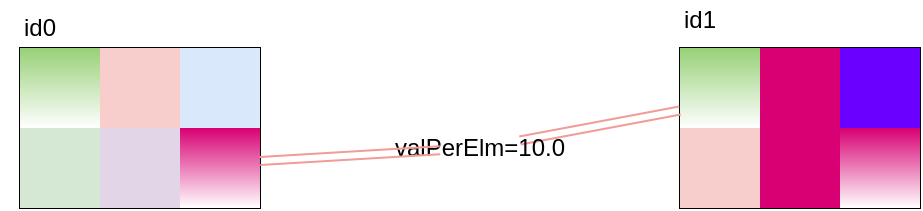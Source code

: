<mxfile version="14.4.2" type="device"><diagram id="dzN43u1hBWLjYu7egHcY" name="Page-1"><mxGraphModel dx="1426" dy="2090" grid="1" gridSize="10" guides="1" tooltips="1" connect="1" arrows="1" fold="1" page="1" pageScale="1" pageWidth="827" pageHeight="1169" math="0" shadow="0"><root><mxCell id="0"/><mxCell id="1" parent="0"/><mxCell id="1M61TeJBCYLidvmGUJ4d-91" value="" style="shape=table;html=1;whiteSpace=wrap;startSize=0;container=1;collapsible=0;childLayout=tableLayout;" parent="1" vertex="1"><mxGeometry x="60" y="-1060" width="120" height="80" as="geometry"/></mxCell><mxCell id="1M61TeJBCYLidvmGUJ4d-92" value="" style="shape=partialRectangle;html=1;whiteSpace=wrap;collapsible=0;dropTarget=0;pointerEvents=0;fillColor=none;top=0;left=0;bottom=0;right=0;points=[[0,0.5],[1,0.5]];portConstraint=eastwest;" parent="1M61TeJBCYLidvmGUJ4d-91" vertex="1"><mxGeometry width="120" height="40" as="geometry"/></mxCell><mxCell id="1M61TeJBCYLidvmGUJ4d-93" value="" style="shape=partialRectangle;html=1;whiteSpace=wrap;connectable=0;overflow=hidden;top=0;left=0;bottom=0;right=0;strokeColor=#d6b656;gradientColor=#ffffff;fillColor=#97D077;" parent="1M61TeJBCYLidvmGUJ4d-92" vertex="1"><mxGeometry width="40" height="40" as="geometry"/></mxCell><mxCell id="1M61TeJBCYLidvmGUJ4d-94" value="" style="shape=partialRectangle;html=1;whiteSpace=wrap;connectable=0;overflow=hidden;fillColor=#f8cecc;top=0;left=0;bottom=0;right=0;strokeColor=#b85450;" parent="1M61TeJBCYLidvmGUJ4d-92" vertex="1"><mxGeometry x="40" width="40" height="40" as="geometry"/></mxCell><mxCell id="1M61TeJBCYLidvmGUJ4d-95" value="" style="shape=partialRectangle;html=1;whiteSpace=wrap;connectable=0;overflow=hidden;fillColor=#dae8fc;top=0;left=0;bottom=0;right=0;strokeColor=#6c8ebf;" parent="1M61TeJBCYLidvmGUJ4d-92" vertex="1"><mxGeometry x="80" width="40" height="40" as="geometry"/></mxCell><mxCell id="1M61TeJBCYLidvmGUJ4d-96" value="" style="shape=partialRectangle;html=1;whiteSpace=wrap;collapsible=0;dropTarget=0;pointerEvents=0;fillColor=none;top=0;left=0;bottom=0;right=0;points=[[0,0.5],[1,0.5]];portConstraint=eastwest;" parent="1M61TeJBCYLidvmGUJ4d-91" vertex="1"><mxGeometry y="40" width="120" height="40" as="geometry"/></mxCell><mxCell id="1M61TeJBCYLidvmGUJ4d-97" value="" style="shape=partialRectangle;html=1;whiteSpace=wrap;connectable=0;overflow=hidden;fillColor=#d5e8d4;top=0;left=0;bottom=0;right=0;strokeColor=#82b366;" parent="1M61TeJBCYLidvmGUJ4d-96" vertex="1"><mxGeometry width="40" height="40" as="geometry"/></mxCell><mxCell id="1M61TeJBCYLidvmGUJ4d-98" value="" style="shape=partialRectangle;html=1;whiteSpace=wrap;connectable=0;overflow=hidden;fillColor=#e1d5e7;top=0;left=0;bottom=0;right=0;strokeColor=#9673a6;" parent="1M61TeJBCYLidvmGUJ4d-96" vertex="1"><mxGeometry x="40" width="40" height="40" as="geometry"/></mxCell><mxCell id="1M61TeJBCYLidvmGUJ4d-99" value="" style="shape=partialRectangle;html=1;whiteSpace=wrap;connectable=0;overflow=hidden;fillColor=#d80073;top=0;left=0;bottom=0;right=0;strokeColor=#A50040;fontColor=#ffffff;gradientColor=#ffffff;" parent="1M61TeJBCYLidvmGUJ4d-96" vertex="1"><mxGeometry x="80" width="40" height="40" as="geometry"/></mxCell><mxCell id="1M61TeJBCYLidvmGUJ4d-238" value="id0" style="text;html=1;strokeColor=none;fillColor=none;align=center;verticalAlign=middle;whiteSpace=wrap;rounded=0;" parent="1" vertex="1"><mxGeometry x="50" y="-1080" width="40" height="20" as="geometry"/></mxCell><mxCell id="h7tAtBvTs8rmDFbUliKe-1" value="" style="shape=table;html=1;whiteSpace=wrap;startSize=0;container=1;collapsible=0;childLayout=tableLayout;" parent="1" vertex="1"><mxGeometry x="390" y="-1060" width="120" height="80" as="geometry"/></mxCell><mxCell id="h7tAtBvTs8rmDFbUliKe-2" value="" style="shape=partialRectangle;html=1;whiteSpace=wrap;collapsible=0;dropTarget=0;pointerEvents=0;fillColor=none;top=0;left=0;bottom=0;right=0;points=[[0,0.5],[1,0.5]];portConstraint=eastwest;" parent="h7tAtBvTs8rmDFbUliKe-1" vertex="1"><mxGeometry width="120" height="40" as="geometry"/></mxCell><mxCell id="h7tAtBvTs8rmDFbUliKe-3" value="" style="shape=partialRectangle;html=1;whiteSpace=wrap;connectable=0;overflow=hidden;top=0;left=0;bottom=0;right=0;strokeColor=#d6b656;gradientColor=#ffffff;fillColor=#97D077;" parent="h7tAtBvTs8rmDFbUliKe-2" vertex="1"><mxGeometry width="40" height="40" as="geometry"/></mxCell><mxCell id="h7tAtBvTs8rmDFbUliKe-4" value="" style="shape=partialRectangle;html=1;whiteSpace=wrap;connectable=0;overflow=hidden;fillColor=#d80073;top=0;left=0;bottom=0;right=0;strokeColor=#A50040;fontColor=#ffffff;" parent="h7tAtBvTs8rmDFbUliKe-2" vertex="1"><mxGeometry x="40" width="40" height="40" as="geometry"/></mxCell><mxCell id="h7tAtBvTs8rmDFbUliKe-5" value="" style="shape=partialRectangle;html=1;whiteSpace=wrap;connectable=0;overflow=hidden;fillColor=#6a00ff;top=0;left=0;bottom=0;right=0;strokeColor=#3700CC;fontColor=#ffffff;" parent="h7tAtBvTs8rmDFbUliKe-2" vertex="1"><mxGeometry x="80" width="40" height="40" as="geometry"/></mxCell><mxCell id="h7tAtBvTs8rmDFbUliKe-6" value="" style="shape=partialRectangle;html=1;whiteSpace=wrap;collapsible=0;dropTarget=0;pointerEvents=0;fillColor=none;top=0;left=0;bottom=0;right=0;points=[[0,0.5],[1,0.5]];portConstraint=eastwest;" parent="h7tAtBvTs8rmDFbUliKe-1" vertex="1"><mxGeometry y="40" width="120" height="40" as="geometry"/></mxCell><mxCell id="h7tAtBvTs8rmDFbUliKe-7" value="" style="shape=partialRectangle;html=1;whiteSpace=wrap;connectable=0;overflow=hidden;fillColor=#f8cecc;top=0;left=0;bottom=0;right=0;strokeColor=#b85450;" parent="h7tAtBvTs8rmDFbUliKe-6" vertex="1"><mxGeometry width="40" height="40" as="geometry"/></mxCell><mxCell id="h7tAtBvTs8rmDFbUliKe-8" value="" style="shape=partialRectangle;html=1;whiteSpace=wrap;connectable=0;overflow=hidden;fillColor=#d80073;top=0;left=0;bottom=0;right=0;strokeColor=#A50040;fontColor=#ffffff;" parent="h7tAtBvTs8rmDFbUliKe-6" vertex="1"><mxGeometry x="40" width="40" height="40" as="geometry"/></mxCell><mxCell id="h7tAtBvTs8rmDFbUliKe-9" value="" style="shape=partialRectangle;html=1;whiteSpace=wrap;connectable=0;overflow=hidden;fillColor=#d80073;top=0;left=0;bottom=0;right=0;strokeColor=#A50040;fontColor=#ffffff;gradientColor=#ffffff;" parent="h7tAtBvTs8rmDFbUliKe-6" vertex="1"><mxGeometry x="80" width="40" height="40" as="geometry"/></mxCell><mxCell id="h7tAtBvTs8rmDFbUliKe-10" value="id1" style="text;html=1;strokeColor=none;fillColor=none;align=center;verticalAlign=middle;whiteSpace=wrap;rounded=0;" parent="1" vertex="1"><mxGeometry x="380" y="-1084" width="40" height="20" as="geometry"/></mxCell><mxCell id="hH-zB1zSDI0WCVEiKLgR-2" style="edgeStyle=none;shape=link;rounded=0;orthogonalLoop=1;jettySize=auto;html=1;strokeColor=#F19C99;" edge="1" parent="1" source="hH-zB1zSDI0WCVEiKLgR-3" target="h7tAtBvTs8rmDFbUliKe-2"><mxGeometry relative="1" as="geometry"/></mxCell><mxCell id="hH-zB1zSDI0WCVEiKLgR-3" value="valPerElm=10.0" style="text;html=1;strokeColor=none;fillColor=none;align=center;verticalAlign=middle;whiteSpace=wrap;rounded=0;" vertex="1" parent="1"><mxGeometry x="270" y="-1020" width="40" height="20" as="geometry"/></mxCell><mxCell id="hH-zB1zSDI0WCVEiKLgR-4" style="edgeStyle=none;shape=link;rounded=0;orthogonalLoop=1;jettySize=auto;html=1;strokeColor=#F19C99;" edge="1" parent="1" source="1M61TeJBCYLidvmGUJ4d-96" target="hH-zB1zSDI0WCVEiKLgR-3"><mxGeometry relative="1" as="geometry"><mxPoint x="180" y="-1012.632" as="sourcePoint"/><mxPoint x="250" y="-1027.368" as="targetPoint"/></mxGeometry></mxCell></root></mxGraphModel></diagram></mxfile>
